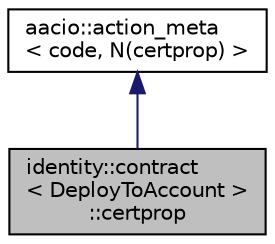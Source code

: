 digraph "identity::contract&lt; DeployToAccount &gt;::certprop"
{
  edge [fontname="Helvetica",fontsize="10",labelfontname="Helvetica",labelfontsize="10"];
  node [fontname="Helvetica",fontsize="10",shape=record];
  Node0 [label="identity::contract\l\< DeployToAccount \>\l::certprop",height=0.2,width=0.4,color="black", fillcolor="grey75", style="filled", fontcolor="black"];
  Node1 -> Node0 [dir="back",color="midnightblue",fontsize="10",style="solid",fontname="Helvetica"];
  Node1 [label="aacio::action_meta\l\< code, N(certprop) \>",height=0.2,width=0.4,color="black", fillcolor="white", style="filled",URL="$structaacio_1_1action__meta.html"];
}
